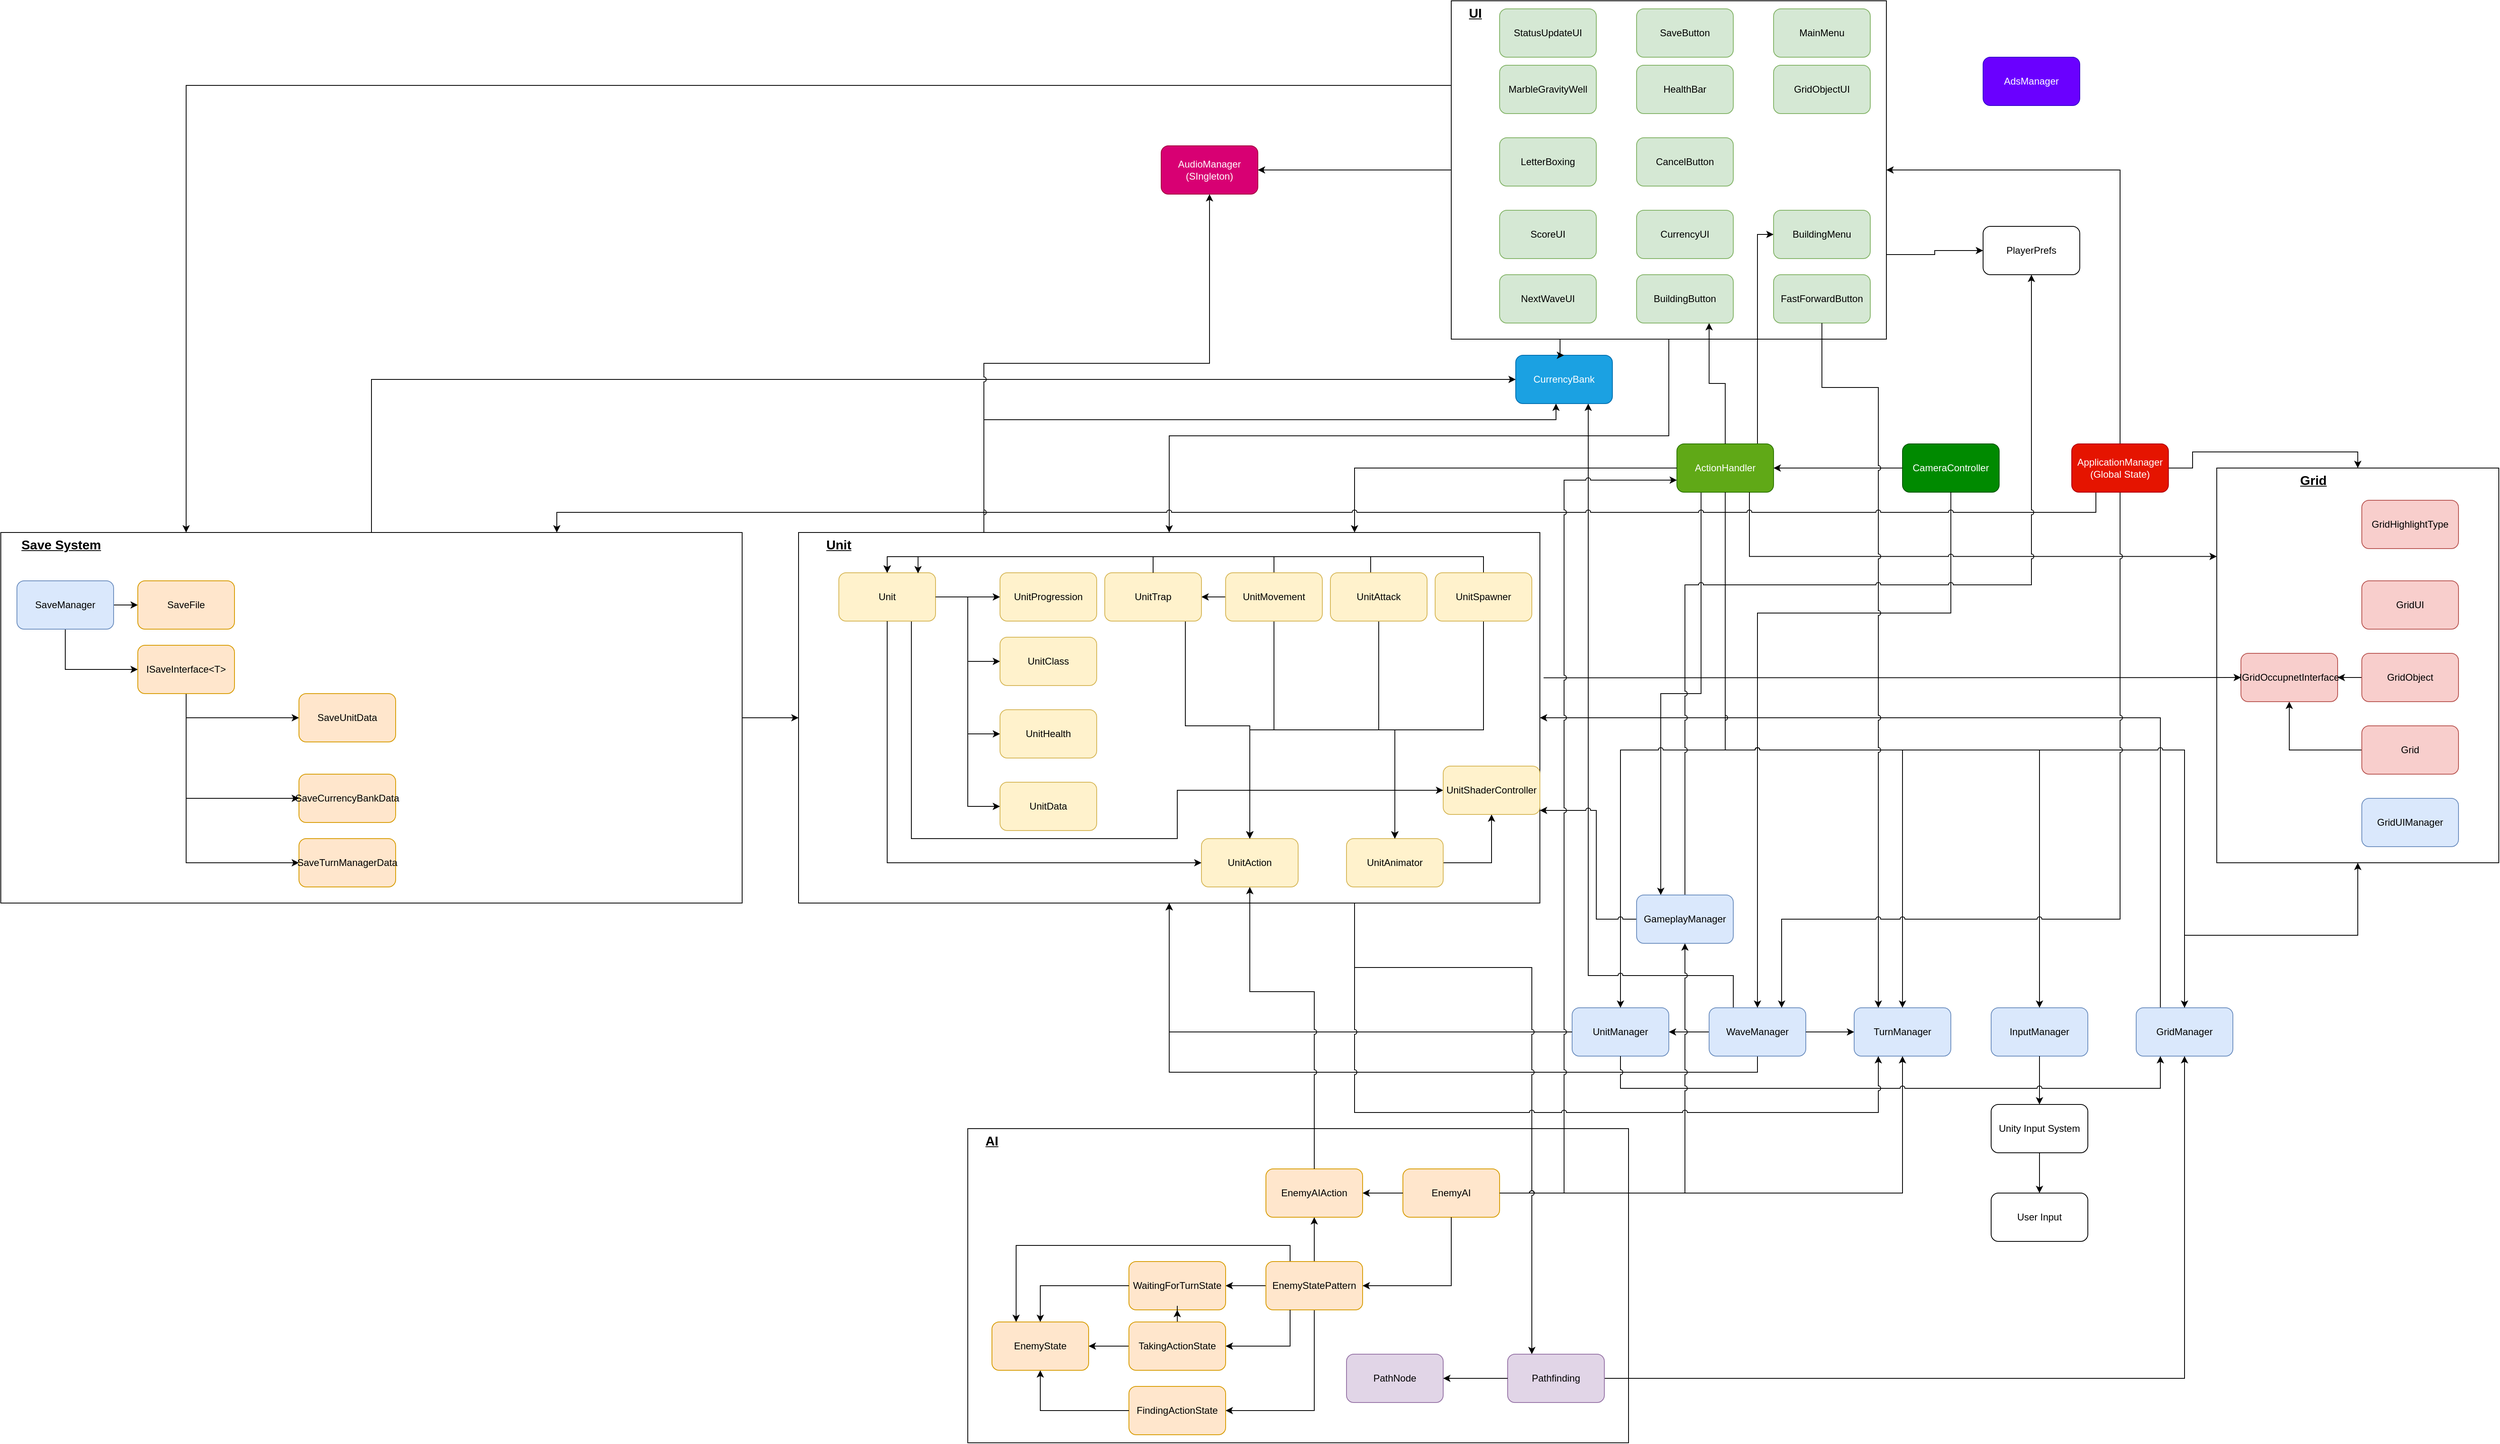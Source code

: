 <mxfile version="24.1.0" type="device">
  <diagram name="Page-1" id="Q-yAtxKkLr_DfTsW5Ip2">
    <mxGraphModel dx="4468" dy="2572" grid="1" gridSize="10" guides="1" tooltips="1" connect="1" arrows="1" fold="1" page="1" pageScale="1" pageWidth="1600" pageHeight="900" math="0" shadow="0">
      <root>
        <mxCell id="0" />
        <mxCell id="1" parent="0" />
        <mxCell id="5rCYG5Pp4PT8a6XN0o9v-87" value="" style="group" parent="1" vertex="1" connectable="0">
          <mxGeometry x="-520" y="210" width="920" height="460" as="geometry" />
        </mxCell>
        <mxCell id="5rCYG5Pp4PT8a6XN0o9v-52" value="" style="rounded=0;whiteSpace=wrap;html=1;fillColor=none;" parent="5rCYG5Pp4PT8a6XN0o9v-87" vertex="1">
          <mxGeometry x="-20" width="920" height="460" as="geometry" />
        </mxCell>
        <mxCell id="E2oBNsR-X7e1rxYXSXUT-29" style="edgeStyle=orthogonalEdgeStyle;rounded=0;orthogonalLoop=1;jettySize=auto;html=1;entryX=0;entryY=0.5;entryDx=0;entryDy=0;exitX=0.75;exitY=1;exitDx=0;exitDy=0;jumpStyle=arc;" parent="5rCYG5Pp4PT8a6XN0o9v-87" source="5rCYG5Pp4PT8a6XN0o9v-3" target="E2oBNsR-X7e1rxYXSXUT-27" edge="1">
          <mxGeometry relative="1" as="geometry">
            <Array as="points">
              <mxPoint x="120" y="380" />
              <mxPoint x="450" y="380" />
              <mxPoint x="450" y="320" />
            </Array>
          </mxGeometry>
        </mxCell>
        <mxCell id="5rCYG5Pp4PT8a6XN0o9v-3" value="Unit" style="rounded=1;whiteSpace=wrap;html=1;fillColor=#fff2cc;strokeColor=#d6b656;" parent="5rCYG5Pp4PT8a6XN0o9v-87" vertex="1">
          <mxGeometry x="30" y="50" width="120" height="60" as="geometry" />
        </mxCell>
        <mxCell id="5rCYG5Pp4PT8a6XN0o9v-4" value="UnitProgression" style="rounded=1;whiteSpace=wrap;html=1;fillColor=#fff2cc;strokeColor=#d6b656;" parent="5rCYG5Pp4PT8a6XN0o9v-87" vertex="1">
          <mxGeometry x="230" y="50" width="120" height="60" as="geometry" />
        </mxCell>
        <mxCell id="5rCYG5Pp4PT8a6XN0o9v-78" style="edgeStyle=orthogonalEdgeStyle;rounded=0;orthogonalLoop=1;jettySize=auto;html=1;" parent="5rCYG5Pp4PT8a6XN0o9v-87" source="5rCYG5Pp4PT8a6XN0o9v-3" target="5rCYG5Pp4PT8a6XN0o9v-4" edge="1">
          <mxGeometry relative="1" as="geometry" />
        </mxCell>
        <mxCell id="5rCYG5Pp4PT8a6XN0o9v-13" value="UnitHealth" style="rounded=1;whiteSpace=wrap;html=1;fillColor=#fff2cc;strokeColor=#d6b656;" parent="5rCYG5Pp4PT8a6XN0o9v-87" vertex="1">
          <mxGeometry x="230" y="220" width="120" height="60" as="geometry" />
        </mxCell>
        <mxCell id="5rCYG5Pp4PT8a6XN0o9v-80" style="edgeStyle=orthogonalEdgeStyle;rounded=0;orthogonalLoop=1;jettySize=auto;html=1;entryX=0;entryY=0.5;entryDx=0;entryDy=0;" parent="5rCYG5Pp4PT8a6XN0o9v-87" source="5rCYG5Pp4PT8a6XN0o9v-3" target="5rCYG5Pp4PT8a6XN0o9v-13" edge="1">
          <mxGeometry relative="1" as="geometry" />
        </mxCell>
        <mxCell id="5rCYG5Pp4PT8a6XN0o9v-14" value="UnitAction" style="rounded=1;whiteSpace=wrap;html=1;fillColor=#fff2cc;strokeColor=#d6b656;" parent="5rCYG5Pp4PT8a6XN0o9v-87" vertex="1">
          <mxGeometry x="480" y="380" width="120" height="60" as="geometry" />
        </mxCell>
        <mxCell id="5rCYG5Pp4PT8a6XN0o9v-85" style="edgeStyle=orthogonalEdgeStyle;rounded=0;orthogonalLoop=1;jettySize=auto;html=1;entryX=0;entryY=0.5;entryDx=0;entryDy=0;exitX=0.5;exitY=1;exitDx=0;exitDy=0;" parent="5rCYG5Pp4PT8a6XN0o9v-87" source="5rCYG5Pp4PT8a6XN0o9v-3" target="5rCYG5Pp4PT8a6XN0o9v-14" edge="1">
          <mxGeometry relative="1" as="geometry" />
        </mxCell>
        <mxCell id="5rCYG5Pp4PT8a6XN0o9v-15" value="UnitData" style="rounded=1;whiteSpace=wrap;html=1;fillColor=#fff2cc;strokeColor=#d6b656;" parent="5rCYG5Pp4PT8a6XN0o9v-87" vertex="1">
          <mxGeometry x="230" y="310" width="120" height="60" as="geometry" />
        </mxCell>
        <mxCell id="5rCYG5Pp4PT8a6XN0o9v-84" style="edgeStyle=orthogonalEdgeStyle;rounded=0;orthogonalLoop=1;jettySize=auto;html=1;entryX=0;entryY=0.5;entryDx=0;entryDy=0;" parent="5rCYG5Pp4PT8a6XN0o9v-87" source="5rCYG5Pp4PT8a6XN0o9v-3" target="5rCYG5Pp4PT8a6XN0o9v-15" edge="1">
          <mxGeometry relative="1" as="geometry" />
        </mxCell>
        <mxCell id="E2oBNsR-X7e1rxYXSXUT-28" style="edgeStyle=orthogonalEdgeStyle;rounded=0;orthogonalLoop=1;jettySize=auto;html=1;exitX=1;exitY=0.5;exitDx=0;exitDy=0;" parent="5rCYG5Pp4PT8a6XN0o9v-87" source="5rCYG5Pp4PT8a6XN0o9v-16" target="E2oBNsR-X7e1rxYXSXUT-27" edge="1">
          <mxGeometry relative="1" as="geometry" />
        </mxCell>
        <mxCell id="5rCYG5Pp4PT8a6XN0o9v-16" value="UnitAnimator" style="rounded=1;whiteSpace=wrap;html=1;fillColor=#fff2cc;strokeColor=#d6b656;" parent="5rCYG5Pp4PT8a6XN0o9v-87" vertex="1">
          <mxGeometry x="660" y="380" width="120" height="60" as="geometry" />
        </mxCell>
        <mxCell id="5rCYG5Pp4PT8a6XN0o9v-74" style="edgeStyle=orthogonalEdgeStyle;rounded=0;orthogonalLoop=1;jettySize=auto;html=1;" parent="5rCYG5Pp4PT8a6XN0o9v-87" source="5rCYG5Pp4PT8a6XN0o9v-17" target="5rCYG5Pp4PT8a6XN0o9v-14" edge="1">
          <mxGeometry relative="1" as="geometry" />
        </mxCell>
        <mxCell id="5rCYG5Pp4PT8a6XN0o9v-81" style="edgeStyle=orthogonalEdgeStyle;rounded=0;orthogonalLoop=1;jettySize=auto;html=1;exitX=0.5;exitY=1;exitDx=0;exitDy=0;" parent="5rCYG5Pp4PT8a6XN0o9v-87" source="5rCYG5Pp4PT8a6XN0o9v-17" target="5rCYG5Pp4PT8a6XN0o9v-16" edge="1">
          <mxGeometry relative="1" as="geometry" />
        </mxCell>
        <mxCell id="dvQrfE8hFfSf3w3koCu_-1" style="edgeStyle=orthogonalEdgeStyle;rounded=0;orthogonalLoop=1;jettySize=auto;html=1;entryX=0.5;entryY=0;entryDx=0;entryDy=0;exitX=0.5;exitY=0;exitDx=0;exitDy=0;" parent="5rCYG5Pp4PT8a6XN0o9v-87" source="5rCYG5Pp4PT8a6XN0o9v-17" target="5rCYG5Pp4PT8a6XN0o9v-3" edge="1">
          <mxGeometry relative="1" as="geometry" />
        </mxCell>
        <mxCell id="F8GhyqX3egMXT2yHGgje-4" style="edgeStyle=orthogonalEdgeStyle;rounded=0;orthogonalLoop=1;jettySize=auto;html=1;entryX=1;entryY=0.5;entryDx=0;entryDy=0;" parent="5rCYG5Pp4PT8a6XN0o9v-87" source="5rCYG5Pp4PT8a6XN0o9v-17" target="F8GhyqX3egMXT2yHGgje-1" edge="1">
          <mxGeometry relative="1" as="geometry" />
        </mxCell>
        <mxCell id="5rCYG5Pp4PT8a6XN0o9v-17" value="UnitMovement" style="rounded=1;whiteSpace=wrap;html=1;fillColor=#fff2cc;strokeColor=#d6b656;" parent="5rCYG5Pp4PT8a6XN0o9v-87" vertex="1">
          <mxGeometry x="510" y="50" width="120" height="60" as="geometry" />
        </mxCell>
        <mxCell id="5rCYG5Pp4PT8a6XN0o9v-75" style="edgeStyle=orthogonalEdgeStyle;rounded=0;orthogonalLoop=1;jettySize=auto;html=1;entryX=0.5;entryY=0;entryDx=0;entryDy=0;exitX=0.5;exitY=1;exitDx=0;exitDy=0;" parent="5rCYG5Pp4PT8a6XN0o9v-87" source="5rCYG5Pp4PT8a6XN0o9v-18" target="5rCYG5Pp4PT8a6XN0o9v-14" edge="1">
          <mxGeometry relative="1" as="geometry" />
        </mxCell>
        <mxCell id="5rCYG5Pp4PT8a6XN0o9v-82" style="edgeStyle=orthogonalEdgeStyle;rounded=0;orthogonalLoop=1;jettySize=auto;html=1;entryX=0.5;entryY=0;entryDx=0;entryDy=0;" parent="5rCYG5Pp4PT8a6XN0o9v-87" source="5rCYG5Pp4PT8a6XN0o9v-18" target="5rCYG5Pp4PT8a6XN0o9v-16" edge="1">
          <mxGeometry relative="1" as="geometry" />
        </mxCell>
        <mxCell id="dvQrfE8hFfSf3w3koCu_-2" style="edgeStyle=orthogonalEdgeStyle;rounded=0;orthogonalLoop=1;jettySize=auto;html=1;entryX=0.5;entryY=0;entryDx=0;entryDy=0;" parent="5rCYG5Pp4PT8a6XN0o9v-87" source="5rCYG5Pp4PT8a6XN0o9v-18" target="5rCYG5Pp4PT8a6XN0o9v-3" edge="1">
          <mxGeometry relative="1" as="geometry">
            <Array as="points">
              <mxPoint x="690" y="30" />
              <mxPoint x="90" y="30" />
            </Array>
          </mxGeometry>
        </mxCell>
        <mxCell id="5rCYG5Pp4PT8a6XN0o9v-18" value="UnitAttack" style="rounded=1;whiteSpace=wrap;html=1;fillColor=#fff2cc;strokeColor=#d6b656;" parent="5rCYG5Pp4PT8a6XN0o9v-87" vertex="1">
          <mxGeometry x="640" y="50" width="120" height="60" as="geometry" />
        </mxCell>
        <mxCell id="5rCYG5Pp4PT8a6XN0o9v-77" style="edgeStyle=orthogonalEdgeStyle;rounded=0;orthogonalLoop=1;jettySize=auto;html=1;entryX=0.5;entryY=0;entryDx=0;entryDy=0;exitX=0.5;exitY=1;exitDx=0;exitDy=0;" parent="5rCYG5Pp4PT8a6XN0o9v-87" source="5rCYG5Pp4PT8a6XN0o9v-19" target="5rCYG5Pp4PT8a6XN0o9v-14" edge="1">
          <mxGeometry relative="1" as="geometry" />
        </mxCell>
        <mxCell id="5rCYG5Pp4PT8a6XN0o9v-86" style="edgeStyle=orthogonalEdgeStyle;rounded=0;orthogonalLoop=1;jettySize=auto;html=1;entryX=0.5;entryY=0;entryDx=0;entryDy=0;" parent="5rCYG5Pp4PT8a6XN0o9v-87" source="5rCYG5Pp4PT8a6XN0o9v-19" target="5rCYG5Pp4PT8a6XN0o9v-16" edge="1">
          <mxGeometry relative="1" as="geometry" />
        </mxCell>
        <mxCell id="dvQrfE8hFfSf3w3koCu_-3" style="edgeStyle=orthogonalEdgeStyle;rounded=0;orthogonalLoop=1;jettySize=auto;html=1;entryX=0.5;entryY=0;entryDx=0;entryDy=0;exitX=0.5;exitY=0;exitDx=0;exitDy=0;" parent="5rCYG5Pp4PT8a6XN0o9v-87" source="5rCYG5Pp4PT8a6XN0o9v-19" target="5rCYG5Pp4PT8a6XN0o9v-3" edge="1">
          <mxGeometry relative="1" as="geometry" />
        </mxCell>
        <mxCell id="5rCYG5Pp4PT8a6XN0o9v-19" value="UnitSpawner" style="rounded=1;whiteSpace=wrap;html=1;fillColor=#fff2cc;strokeColor=#d6b656;" parent="5rCYG5Pp4PT8a6XN0o9v-87" vertex="1">
          <mxGeometry x="770" y="50" width="120" height="60" as="geometry" />
        </mxCell>
        <mxCell id="5rCYG5Pp4PT8a6XN0o9v-34" value="UnitClass" style="rounded=1;whiteSpace=wrap;html=1;fillColor=#fff2cc;strokeColor=#d6b656;" parent="5rCYG5Pp4PT8a6XN0o9v-87" vertex="1">
          <mxGeometry x="230" y="130" width="120" height="60" as="geometry" />
        </mxCell>
        <mxCell id="5rCYG5Pp4PT8a6XN0o9v-79" style="edgeStyle=orthogonalEdgeStyle;rounded=0;orthogonalLoop=1;jettySize=auto;html=1;entryX=0;entryY=0.5;entryDx=0;entryDy=0;" parent="5rCYG5Pp4PT8a6XN0o9v-87" source="5rCYG5Pp4PT8a6XN0o9v-3" target="5rCYG5Pp4PT8a6XN0o9v-34" edge="1">
          <mxGeometry relative="1" as="geometry" />
        </mxCell>
        <mxCell id="5rCYG5Pp4PT8a6XN0o9v-47" value="&lt;font style=&quot;font-size: 16px;&quot;&gt;&lt;b&gt;&lt;u&gt;Unit&lt;/u&gt;&lt;/b&gt;&lt;/font&gt;" style="text;html=1;strokeColor=none;fillColor=none;align=center;verticalAlign=middle;whiteSpace=wrap;rounded=0;" parent="5rCYG5Pp4PT8a6XN0o9v-87" vertex="1">
          <mxGeometry width="60" height="30" as="geometry" />
        </mxCell>
        <mxCell id="E2oBNsR-X7e1rxYXSXUT-27" value="UnitShaderController" style="rounded=1;whiteSpace=wrap;html=1;fillColor=#fff2cc;strokeColor=#d6b656;" parent="5rCYG5Pp4PT8a6XN0o9v-87" vertex="1">
          <mxGeometry x="780" y="290" width="120" height="60" as="geometry" />
        </mxCell>
        <mxCell id="F8GhyqX3egMXT2yHGgje-3" style="edgeStyle=orthogonalEdgeStyle;rounded=0;orthogonalLoop=1;jettySize=auto;html=1;entryX=0.5;entryY=0;entryDx=0;entryDy=0;" parent="5rCYG5Pp4PT8a6XN0o9v-87" source="F8GhyqX3egMXT2yHGgje-1" target="5rCYG5Pp4PT8a6XN0o9v-14" edge="1">
          <mxGeometry relative="1" as="geometry">
            <Array as="points">
              <mxPoint x="460" y="240" />
              <mxPoint x="540" y="240" />
            </Array>
          </mxGeometry>
        </mxCell>
        <mxCell id="F8GhyqX3egMXT2yHGgje-1" value="UnitTrap" style="rounded=1;whiteSpace=wrap;html=1;fillColor=#fff2cc;strokeColor=#d6b656;" parent="5rCYG5Pp4PT8a6XN0o9v-87" vertex="1">
          <mxGeometry x="360" y="50" width="120" height="60" as="geometry" />
        </mxCell>
        <mxCell id="F8GhyqX3egMXT2yHGgje-2" style="edgeStyle=orthogonalEdgeStyle;rounded=0;orthogonalLoop=1;jettySize=auto;html=1;entryX=0.819;entryY=0.012;entryDx=0;entryDy=0;entryPerimeter=0;exitX=0.5;exitY=0;exitDx=0;exitDy=0;" parent="5rCYG5Pp4PT8a6XN0o9v-87" source="F8GhyqX3egMXT2yHGgje-1" target="5rCYG5Pp4PT8a6XN0o9v-3" edge="1">
          <mxGeometry relative="1" as="geometry" />
        </mxCell>
        <mxCell id="hMBRGdZrLUGP0uiqCrP--4" style="edgeStyle=orthogonalEdgeStyle;rounded=0;orthogonalLoop=1;jettySize=auto;html=1;entryX=0.25;entryY=0;entryDx=0;entryDy=0;exitX=0.25;exitY=1;exitDx=0;exitDy=0;" parent="1" source="5rCYG5Pp4PT8a6XN0o9v-1" target="OSTN7p2B52ogBujLfKif-1" edge="1">
          <mxGeometry relative="1" as="geometry" />
        </mxCell>
        <mxCell id="tIl48GBWqWobHh1Hrg0F-12" style="edgeStyle=orthogonalEdgeStyle;rounded=0;orthogonalLoop=1;jettySize=auto;html=1;entryX=0;entryY=0.5;entryDx=0;entryDy=0;" edge="1" parent="1" source="5rCYG5Pp4PT8a6XN0o9v-1" target="5rCYG5Pp4PT8a6XN0o9v-29">
          <mxGeometry relative="1" as="geometry">
            <Array as="points">
              <mxPoint x="650" y="-160" />
            </Array>
          </mxGeometry>
        </mxCell>
        <mxCell id="5rCYG5Pp4PT8a6XN0o9v-1" value="ActionHandler" style="rounded=1;whiteSpace=wrap;html=1;fillColor=#60a917;fontColor=#ffffff;strokeColor=#2D7600;" parent="1" vertex="1">
          <mxGeometry x="550" y="100" width="120" height="60" as="geometry" />
        </mxCell>
        <mxCell id="5rCYG5Pp4PT8a6XN0o9v-45" style="edgeStyle=orthogonalEdgeStyle;rounded=0;orthogonalLoop=1;jettySize=auto;html=1;" parent="1" source="5rCYG5Pp4PT8a6XN0o9v-2" target="5rCYG5Pp4PT8a6XN0o9v-1" edge="1">
          <mxGeometry relative="1" as="geometry" />
        </mxCell>
        <mxCell id="5rCYG5Pp4PT8a6XN0o9v-2" value="CameraController" style="rounded=1;whiteSpace=wrap;html=1;fillColor=#008a00;fontColor=#ffffff;strokeColor=#005700;" parent="1" vertex="1">
          <mxGeometry x="830" y="100" width="120" height="60" as="geometry" />
        </mxCell>
        <mxCell id="5rCYG5Pp4PT8a6XN0o9v-5" value="UnitManager" style="rounded=1;whiteSpace=wrap;html=1;fillColor=#dae8fc;strokeColor=#6c8ebf;" parent="1" vertex="1">
          <mxGeometry x="420" y="800" width="120" height="60" as="geometry" />
        </mxCell>
        <mxCell id="5rCYG5Pp4PT8a6XN0o9v-40" style="edgeStyle=orthogonalEdgeStyle;rounded=0;orthogonalLoop=1;jettySize=auto;html=1;entryX=0.5;entryY=0;entryDx=0;entryDy=0;exitX=0.5;exitY=1;exitDx=0;exitDy=0;jumpStyle=arc;" parent="1" source="5rCYG5Pp4PT8a6XN0o9v-1" target="5rCYG5Pp4PT8a6XN0o9v-5" edge="1">
          <mxGeometry relative="1" as="geometry" />
        </mxCell>
        <mxCell id="OSTN7p2B52ogBujLfKif-2" style="edgeStyle=orthogonalEdgeStyle;rounded=0;orthogonalLoop=1;jettySize=auto;html=1;exitX=0.5;exitY=1;exitDx=0;exitDy=0;" parent="1" source="5rCYG5Pp4PT8a6XN0o9v-6" target="5rCYG5Pp4PT8a6XN0o9v-52" edge="1">
          <mxGeometry relative="1" as="geometry" />
        </mxCell>
        <mxCell id="OSTN7p2B52ogBujLfKif-3" style="edgeStyle=orthogonalEdgeStyle;rounded=0;orthogonalLoop=1;jettySize=auto;html=1;entryX=1;entryY=0.5;entryDx=0;entryDy=0;" parent="1" source="5rCYG5Pp4PT8a6XN0o9v-6" target="5rCYG5Pp4PT8a6XN0o9v-5" edge="1">
          <mxGeometry relative="1" as="geometry" />
        </mxCell>
        <mxCell id="tIl48GBWqWobHh1Hrg0F-9" style="edgeStyle=orthogonalEdgeStyle;rounded=0;orthogonalLoop=1;jettySize=auto;html=1;entryX=0.75;entryY=1;entryDx=0;entryDy=0;exitX=0.25;exitY=0;exitDx=0;exitDy=0;jumpStyle=arc;" edge="1" parent="1" source="5rCYG5Pp4PT8a6XN0o9v-6" target="tIl48GBWqWobHh1Hrg0F-5">
          <mxGeometry relative="1" as="geometry">
            <Array as="points">
              <mxPoint x="620" y="760" />
              <mxPoint x="440" y="760" />
            </Array>
          </mxGeometry>
        </mxCell>
        <mxCell id="5rCYG5Pp4PT8a6XN0o9v-6" value="WaveManager" style="rounded=1;whiteSpace=wrap;html=1;fillColor=#dae8fc;strokeColor=#6c8ebf;" parent="1" vertex="1">
          <mxGeometry x="590" y="800" width="120" height="60" as="geometry" />
        </mxCell>
        <mxCell id="5rCYG5Pp4PT8a6XN0o9v-73" style="edgeStyle=orthogonalEdgeStyle;rounded=0;orthogonalLoop=1;jettySize=auto;html=1;entryX=0.5;entryY=0;entryDx=0;entryDy=0;jumpStyle=arc;exitX=0.5;exitY=1;exitDx=0;exitDy=0;" parent="1" source="5rCYG5Pp4PT8a6XN0o9v-2" target="5rCYG5Pp4PT8a6XN0o9v-6" edge="1">
          <mxGeometry relative="1" as="geometry">
            <Array as="points">
              <mxPoint x="890" y="310" />
              <mxPoint x="650" y="310" />
            </Array>
          </mxGeometry>
        </mxCell>
        <mxCell id="5rCYG5Pp4PT8a6XN0o9v-7" value="TurnManager" style="rounded=1;whiteSpace=wrap;html=1;fillColor=#dae8fc;strokeColor=#6c8ebf;" parent="1" vertex="1">
          <mxGeometry x="770" y="800" width="120" height="60" as="geometry" />
        </mxCell>
        <mxCell id="5rCYG5Pp4PT8a6XN0o9v-35" style="edgeStyle=orthogonalEdgeStyle;rounded=0;orthogonalLoop=1;jettySize=auto;html=1;entryX=0.5;entryY=0;entryDx=0;entryDy=0;exitX=0.5;exitY=1;exitDx=0;exitDy=0;jumpStyle=arc;" parent="1" source="5rCYG5Pp4PT8a6XN0o9v-1" target="5rCYG5Pp4PT8a6XN0o9v-7" edge="1">
          <mxGeometry relative="1" as="geometry" />
        </mxCell>
        <mxCell id="5rCYG5Pp4PT8a6XN0o9v-72" style="edgeStyle=orthogonalEdgeStyle;rounded=0;orthogonalLoop=1;jettySize=auto;html=1;" parent="1" source="5rCYG5Pp4PT8a6XN0o9v-6" target="5rCYG5Pp4PT8a6XN0o9v-7" edge="1">
          <mxGeometry relative="1" as="geometry" />
        </mxCell>
        <mxCell id="5rCYG5Pp4PT8a6XN0o9v-8" value="InputManager" style="rounded=1;whiteSpace=wrap;html=1;fillColor=#dae8fc;strokeColor=#6c8ebf;" parent="1" vertex="1">
          <mxGeometry x="940" y="800" width="120" height="60" as="geometry" />
        </mxCell>
        <mxCell id="5rCYG5Pp4PT8a6XN0o9v-37" style="edgeStyle=orthogonalEdgeStyle;rounded=0;orthogonalLoop=1;jettySize=auto;html=1;entryX=0.5;entryY=0;entryDx=0;entryDy=0;exitX=0.5;exitY=1;exitDx=0;exitDy=0;jumpStyle=arc;" parent="1" source="5rCYG5Pp4PT8a6XN0o9v-1" target="5rCYG5Pp4PT8a6XN0o9v-8" edge="1">
          <mxGeometry relative="1" as="geometry" />
        </mxCell>
        <mxCell id="5rCYG5Pp4PT8a6XN0o9v-9" value="Unity Input System" style="rounded=1;whiteSpace=wrap;html=1;" parent="1" vertex="1">
          <mxGeometry x="940" y="920" width="120" height="60" as="geometry" />
        </mxCell>
        <mxCell id="5rCYG5Pp4PT8a6XN0o9v-10" style="edgeStyle=orthogonalEdgeStyle;rounded=0;orthogonalLoop=1;jettySize=auto;html=1;" parent="1" source="5rCYG5Pp4PT8a6XN0o9v-8" target="5rCYG5Pp4PT8a6XN0o9v-9" edge="1">
          <mxGeometry relative="1" as="geometry" />
        </mxCell>
        <mxCell id="5rCYG5Pp4PT8a6XN0o9v-11" value="User Input" style="rounded=1;whiteSpace=wrap;html=1;" parent="1" vertex="1">
          <mxGeometry x="940" y="1030" width="120" height="60" as="geometry" />
        </mxCell>
        <mxCell id="5rCYG5Pp4PT8a6XN0o9v-12" style="edgeStyle=orthogonalEdgeStyle;rounded=0;orthogonalLoop=1;jettySize=auto;html=1;" parent="1" source="5rCYG5Pp4PT8a6XN0o9v-9" target="5rCYG5Pp4PT8a6XN0o9v-11" edge="1">
          <mxGeometry relative="1" as="geometry" />
        </mxCell>
        <mxCell id="5rCYG5Pp4PT8a6XN0o9v-90" style="edgeStyle=orthogonalEdgeStyle;rounded=0;orthogonalLoop=1;jettySize=auto;html=1;entryX=0.5;entryY=1;entryDx=0;entryDy=0;jumpStyle=arc;" parent="1" source="5rCYG5Pp4PT8a6XN0o9v-20" target="5rCYG5Pp4PT8a6XN0o9v-48" edge="1">
          <mxGeometry relative="1" as="geometry" />
        </mxCell>
        <mxCell id="OSTN7p2B52ogBujLfKif-11" style="edgeStyle=orthogonalEdgeStyle;rounded=0;orthogonalLoop=1;jettySize=auto;html=1;entryX=1;entryY=0.5;entryDx=0;entryDy=0;exitX=0.25;exitY=0;exitDx=0;exitDy=0;" parent="1" source="5rCYG5Pp4PT8a6XN0o9v-20" target="5rCYG5Pp4PT8a6XN0o9v-52" edge="1">
          <mxGeometry relative="1" as="geometry" />
        </mxCell>
        <mxCell id="5rCYG5Pp4PT8a6XN0o9v-20" value="GridManager" style="rounded=1;whiteSpace=wrap;html=1;fillColor=#dae8fc;strokeColor=#6c8ebf;" parent="1" vertex="1">
          <mxGeometry x="1120" y="800" width="120" height="60" as="geometry" />
        </mxCell>
        <mxCell id="5rCYG5Pp4PT8a6XN0o9v-39" style="edgeStyle=orthogonalEdgeStyle;rounded=0;orthogonalLoop=1;jettySize=auto;html=1;exitX=0.5;exitY=1;exitDx=0;exitDy=0;jumpStyle=arc;" parent="1" source="5rCYG5Pp4PT8a6XN0o9v-1" target="5rCYG5Pp4PT8a6XN0o9v-20" edge="1">
          <mxGeometry relative="1" as="geometry">
            <Array as="points">
              <mxPoint x="610" y="480" />
              <mxPoint x="1180" y="480" />
            </Array>
          </mxGeometry>
        </mxCell>
        <mxCell id="5rCYG5Pp4PT8a6XN0o9v-51" style="edgeStyle=orthogonalEdgeStyle;rounded=0;orthogonalLoop=1;jettySize=auto;html=1;entryX=0.75;entryY=1;entryDx=0;entryDy=0;" parent="1" source="5rCYG5Pp4PT8a6XN0o9v-1" target="5rCYG5Pp4PT8a6XN0o9v-27" edge="1">
          <mxGeometry relative="1" as="geometry" />
        </mxCell>
        <mxCell id="5rCYG5Pp4PT8a6XN0o9v-70" style="edgeStyle=orthogonalEdgeStyle;rounded=0;orthogonalLoop=1;jettySize=auto;html=1;entryX=0.75;entryY=0;entryDx=0;entryDy=0;" parent="1" source="5rCYG5Pp4PT8a6XN0o9v-1" target="5rCYG5Pp4PT8a6XN0o9v-52" edge="1">
          <mxGeometry relative="1" as="geometry" />
        </mxCell>
        <mxCell id="5rCYG5Pp4PT8a6XN0o9v-71" style="edgeStyle=orthogonalEdgeStyle;rounded=0;orthogonalLoop=1;jettySize=auto;html=1;entryX=0.5;entryY=1;entryDx=0;entryDy=0;" parent="1" source="5rCYG5Pp4PT8a6XN0o9v-5" target="5rCYG5Pp4PT8a6XN0o9v-52" edge="1">
          <mxGeometry relative="1" as="geometry" />
        </mxCell>
        <mxCell id="5rCYG5Pp4PT8a6XN0o9v-69" style="edgeStyle=orthogonalEdgeStyle;rounded=0;orthogonalLoop=1;jettySize=auto;html=1;entryX=0;entryY=0.224;entryDx=0;entryDy=0;exitX=0.75;exitY=1;exitDx=0;exitDy=0;jumpStyle=arc;entryPerimeter=0;" parent="1" source="5rCYG5Pp4PT8a6XN0o9v-1" target="5rCYG5Pp4PT8a6XN0o9v-48" edge="1">
          <mxGeometry relative="1" as="geometry" />
        </mxCell>
        <mxCell id="5rCYG5Pp4PT8a6XN0o9v-89" style="edgeStyle=orthogonalEdgeStyle;rounded=0;orthogonalLoop=1;jettySize=auto;html=1;" parent="1" source="5rCYG5Pp4PT8a6XN0o9v-49" target="5rCYG5Pp4PT8a6XN0o9v-52" edge="1">
          <mxGeometry relative="1" as="geometry" />
        </mxCell>
        <mxCell id="5rCYG5Pp4PT8a6XN0o9v-106" style="edgeStyle=orthogonalEdgeStyle;rounded=0;orthogonalLoop=1;jettySize=auto;html=1;entryX=0.5;entryY=1;entryDx=0;entryDy=0;jumpStyle=arc;" parent="1" source="5rCYG5Pp4PT8a6XN0o9v-91" target="5rCYG5Pp4PT8a6XN0o9v-20" edge="1">
          <mxGeometry relative="1" as="geometry" />
        </mxCell>
        <mxCell id="5rCYG5Pp4PT8a6XN0o9v-95" style="edgeStyle=orthogonalEdgeStyle;rounded=0;orthogonalLoop=1;jettySize=auto;html=1;entryX=0.5;entryY=1;entryDx=0;entryDy=0;jumpStyle=arc;" parent="1" source="5rCYG5Pp4PT8a6XN0o9v-92" target="5rCYG5Pp4PT8a6XN0o9v-7" edge="1">
          <mxGeometry relative="1" as="geometry" />
        </mxCell>
        <mxCell id="5rCYG5Pp4PT8a6XN0o9v-105" style="edgeStyle=orthogonalEdgeStyle;rounded=0;orthogonalLoop=1;jettySize=auto;html=1;entryX=0.25;entryY=0;entryDx=0;entryDy=0;jumpStyle=arc;exitX=0.75;exitY=1;exitDx=0;exitDy=0;" parent="1" source="5rCYG5Pp4PT8a6XN0o9v-52" target="5rCYG5Pp4PT8a6XN0o9v-91" edge="1">
          <mxGeometry relative="1" as="geometry">
            <Array as="points">
              <mxPoint x="150" y="750" />
              <mxPoint x="370" y="750" />
            </Array>
          </mxGeometry>
        </mxCell>
        <mxCell id="E2oBNsR-X7e1rxYXSXUT-26" value="" style="group" parent="1" vertex="1" connectable="0">
          <mxGeometry x="-330" y="950" width="820" height="390" as="geometry" />
        </mxCell>
        <mxCell id="5rCYG5Pp4PT8a6XN0o9v-96" value="" style="rounded=0;whiteSpace=wrap;html=1;fillColor=none;container=0;" parent="E2oBNsR-X7e1rxYXSXUT-26" vertex="1">
          <mxGeometry width="820" height="390" as="geometry" />
        </mxCell>
        <mxCell id="E2oBNsR-X7e1rxYXSXUT-13" value="WaitingForTurnState" style="rounded=1;whiteSpace=wrap;html=1;fillColor=#ffe6cc;strokeColor=#d79b00;container=0;" parent="E2oBNsR-X7e1rxYXSXUT-26" vertex="1">
          <mxGeometry x="200" y="165" width="120" height="60" as="geometry" />
        </mxCell>
        <mxCell id="E2oBNsR-X7e1rxYXSXUT-14" style="edgeStyle=orthogonalEdgeStyle;rounded=0;orthogonalLoop=1;jettySize=auto;html=1;" parent="E2oBNsR-X7e1rxYXSXUT-26" source="E2oBNsR-X7e1rxYXSXUT-10" target="E2oBNsR-X7e1rxYXSXUT-13" edge="1">
          <mxGeometry relative="1" as="geometry" />
        </mxCell>
        <mxCell id="E2oBNsR-X7e1rxYXSXUT-16" value="FindingActionState" style="rounded=1;whiteSpace=wrap;html=1;fillColor=#ffe6cc;strokeColor=#d79b00;container=0;" parent="E2oBNsR-X7e1rxYXSXUT-26" vertex="1">
          <mxGeometry x="200" y="320" width="120" height="60" as="geometry" />
        </mxCell>
        <mxCell id="E2oBNsR-X7e1rxYXSXUT-18" style="edgeStyle=orthogonalEdgeStyle;rounded=0;orthogonalLoop=1;jettySize=auto;html=1;entryX=1;entryY=0.5;entryDx=0;entryDy=0;exitX=0.5;exitY=1;exitDx=0;exitDy=0;" parent="E2oBNsR-X7e1rxYXSXUT-26" source="E2oBNsR-X7e1rxYXSXUT-10" target="E2oBNsR-X7e1rxYXSXUT-16" edge="1">
          <mxGeometry relative="1" as="geometry" />
        </mxCell>
        <mxCell id="E2oBNsR-X7e1rxYXSXUT-19" value="EnemyState" style="rounded=1;whiteSpace=wrap;html=1;fillColor=#ffe6cc;strokeColor=#d79b00;container=0;" parent="E2oBNsR-X7e1rxYXSXUT-26" vertex="1">
          <mxGeometry x="30" y="240" width="120" height="60" as="geometry" />
        </mxCell>
        <mxCell id="E2oBNsR-X7e1rxYXSXUT-21" style="edgeStyle=orthogonalEdgeStyle;rounded=0;orthogonalLoop=1;jettySize=auto;html=1;entryX=0.5;entryY=0;entryDx=0;entryDy=0;" parent="E2oBNsR-X7e1rxYXSXUT-26" source="E2oBNsR-X7e1rxYXSXUT-13" target="E2oBNsR-X7e1rxYXSXUT-19" edge="1">
          <mxGeometry relative="1" as="geometry" />
        </mxCell>
        <mxCell id="E2oBNsR-X7e1rxYXSXUT-22" style="edgeStyle=orthogonalEdgeStyle;rounded=0;orthogonalLoop=1;jettySize=auto;html=1;entryX=0.5;entryY=1;entryDx=0;entryDy=0;" parent="E2oBNsR-X7e1rxYXSXUT-26" source="E2oBNsR-X7e1rxYXSXUT-16" target="E2oBNsR-X7e1rxYXSXUT-19" edge="1">
          <mxGeometry relative="1" as="geometry" />
        </mxCell>
        <mxCell id="E2oBNsR-X7e1rxYXSXUT-20" style="edgeStyle=orthogonalEdgeStyle;rounded=0;orthogonalLoop=1;jettySize=auto;html=1;" parent="E2oBNsR-X7e1rxYXSXUT-26" source="E2oBNsR-X7e1rxYXSXUT-15" target="E2oBNsR-X7e1rxYXSXUT-19" edge="1">
          <mxGeometry relative="1" as="geometry" />
        </mxCell>
        <mxCell id="E2oBNsR-X7e1rxYXSXUT-23" style="edgeStyle=orthogonalEdgeStyle;rounded=0;orthogonalLoop=1;jettySize=auto;html=1;entryX=0.25;entryY=0;entryDx=0;entryDy=0;exitX=0.25;exitY=0;exitDx=0;exitDy=0;" parent="E2oBNsR-X7e1rxYXSXUT-26" source="E2oBNsR-X7e1rxYXSXUT-10" target="E2oBNsR-X7e1rxYXSXUT-19" edge="1">
          <mxGeometry relative="1" as="geometry" />
        </mxCell>
        <mxCell id="5rCYG5Pp4PT8a6XN0o9v-91" value="Pathfinding" style="rounded=1;whiteSpace=wrap;html=1;fillColor=#e1d5e7;strokeColor=#9673a6;container=0;" parent="E2oBNsR-X7e1rxYXSXUT-26" vertex="1">
          <mxGeometry x="670" y="280" width="120" height="60" as="geometry" />
        </mxCell>
        <mxCell id="5rCYG5Pp4PT8a6XN0o9v-92" value="EnemyAI" style="rounded=1;whiteSpace=wrap;html=1;container=0;fillColor=#ffe6cc;strokeColor=#d79b00;" parent="E2oBNsR-X7e1rxYXSXUT-26" vertex="1">
          <mxGeometry x="540" y="50" width="120" height="60" as="geometry" />
        </mxCell>
        <mxCell id="5rCYG5Pp4PT8a6XN0o9v-93" value="EnemyAIAction" style="rounded=1;whiteSpace=wrap;html=1;container=0;fillColor=#ffe6cc;strokeColor=#d79b00;" parent="E2oBNsR-X7e1rxYXSXUT-26" vertex="1">
          <mxGeometry x="370" y="50" width="120" height="60" as="geometry" />
        </mxCell>
        <mxCell id="5rCYG5Pp4PT8a6XN0o9v-98" value="PathNode" style="rounded=1;whiteSpace=wrap;html=1;fillColor=#e1d5e7;strokeColor=#9673a6;container=0;" parent="E2oBNsR-X7e1rxYXSXUT-26" vertex="1">
          <mxGeometry x="470" y="280" width="120" height="60" as="geometry" />
        </mxCell>
        <mxCell id="5rCYG5Pp4PT8a6XN0o9v-94" style="edgeStyle=orthogonalEdgeStyle;rounded=0;orthogonalLoop=1;jettySize=auto;html=1;entryX=1;entryY=0.5;entryDx=0;entryDy=0;jumpStyle=arc;" parent="E2oBNsR-X7e1rxYXSXUT-26" source="5rCYG5Pp4PT8a6XN0o9v-92" target="5rCYG5Pp4PT8a6XN0o9v-93" edge="1">
          <mxGeometry relative="1" as="geometry" />
        </mxCell>
        <mxCell id="5rCYG5Pp4PT8a6XN0o9v-99" style="edgeStyle=orthogonalEdgeStyle;rounded=0;orthogonalLoop=1;jettySize=auto;html=1;entryX=1;entryY=0.5;entryDx=0;entryDy=0;jumpStyle=arc;" parent="E2oBNsR-X7e1rxYXSXUT-26" source="5rCYG5Pp4PT8a6XN0o9v-91" target="5rCYG5Pp4PT8a6XN0o9v-98" edge="1">
          <mxGeometry relative="1" as="geometry" />
        </mxCell>
        <mxCell id="E2oBNsR-X7e1rxYXSXUT-12" style="edgeStyle=orthogonalEdgeStyle;rounded=0;orthogonalLoop=1;jettySize=auto;html=1;" parent="E2oBNsR-X7e1rxYXSXUT-26" source="E2oBNsR-X7e1rxYXSXUT-10" target="5rCYG5Pp4PT8a6XN0o9v-93" edge="1">
          <mxGeometry relative="1" as="geometry" />
        </mxCell>
        <mxCell id="E2oBNsR-X7e1rxYXSXUT-10" value="EnemyStatePattern" style="rounded=1;whiteSpace=wrap;html=1;fillColor=#ffe6cc;strokeColor=#d79b00;container=0;" parent="E2oBNsR-X7e1rxYXSXUT-26" vertex="1">
          <mxGeometry x="370" y="165" width="120" height="60" as="geometry" />
        </mxCell>
        <mxCell id="E2oBNsR-X7e1rxYXSXUT-11" style="edgeStyle=orthogonalEdgeStyle;rounded=0;orthogonalLoop=1;jettySize=auto;html=1;entryX=1;entryY=0.5;entryDx=0;entryDy=0;exitX=0.5;exitY=1;exitDx=0;exitDy=0;" parent="E2oBNsR-X7e1rxYXSXUT-26" source="5rCYG5Pp4PT8a6XN0o9v-92" target="E2oBNsR-X7e1rxYXSXUT-10" edge="1">
          <mxGeometry relative="1" as="geometry" />
        </mxCell>
        <mxCell id="E2oBNsR-X7e1rxYXSXUT-25" value="" style="edgeStyle=orthogonalEdgeStyle;rounded=0;orthogonalLoop=1;jettySize=auto;html=1;" parent="E2oBNsR-X7e1rxYXSXUT-26" source="E2oBNsR-X7e1rxYXSXUT-15" target="E2oBNsR-X7e1rxYXSXUT-13" edge="1">
          <mxGeometry relative="1" as="geometry" />
        </mxCell>
        <mxCell id="E2oBNsR-X7e1rxYXSXUT-15" value="TakingActionState" style="rounded=1;whiteSpace=wrap;html=1;fillColor=#ffe6cc;strokeColor=#d79b00;container=0;" parent="E2oBNsR-X7e1rxYXSXUT-26" vertex="1">
          <mxGeometry x="200" y="240" width="120" height="60" as="geometry" />
        </mxCell>
        <mxCell id="E2oBNsR-X7e1rxYXSXUT-17" style="edgeStyle=orthogonalEdgeStyle;rounded=0;orthogonalLoop=1;jettySize=auto;html=1;entryX=1;entryY=0.5;entryDx=0;entryDy=0;exitX=0.25;exitY=1;exitDx=0;exitDy=0;" parent="E2oBNsR-X7e1rxYXSXUT-26" source="E2oBNsR-X7e1rxYXSXUT-10" target="E2oBNsR-X7e1rxYXSXUT-15" edge="1">
          <mxGeometry relative="1" as="geometry" />
        </mxCell>
        <mxCell id="5rCYG5Pp4PT8a6XN0o9v-97" value="&lt;u&gt;&lt;b&gt;&lt;font style=&quot;font-size: 16px;&quot;&gt;AI&lt;/font&gt;&lt;/b&gt;&lt;/u&gt;" style="text;html=1;strokeColor=none;fillColor=none;align=center;verticalAlign=middle;whiteSpace=wrap;rounded=0;container=0;" parent="E2oBNsR-X7e1rxYXSXUT-26" vertex="1">
          <mxGeometry width="60" height="30" as="geometry" />
        </mxCell>
        <mxCell id="E2oBNsR-X7e1rxYXSXUT-31" value="" style="group" parent="1" vertex="1" connectable="0">
          <mxGeometry x="410" y="-450" width="400" height="420" as="geometry" />
        </mxCell>
        <mxCell id="5rCYG5Pp4PT8a6XN0o9v-49" value="" style="rounded=0;whiteSpace=wrap;html=1;fillColor=none;" parent="E2oBNsR-X7e1rxYXSXUT-31" vertex="1">
          <mxGeometry x="-140" width="540" height="420" as="geometry" />
        </mxCell>
        <mxCell id="5rCYG5Pp4PT8a6XN0o9v-26" value="HealthBar" style="rounded=1;whiteSpace=wrap;html=1;fillColor=#d5e8d4;strokeColor=#82b366;" parent="E2oBNsR-X7e1rxYXSXUT-31" vertex="1">
          <mxGeometry x="90" y="80" width="120" height="60" as="geometry" />
        </mxCell>
        <mxCell id="5rCYG5Pp4PT8a6XN0o9v-27" value="BuildingButton" style="rounded=1;whiteSpace=wrap;html=1;fillColor=#d5e8d4;strokeColor=#82b366;" parent="E2oBNsR-X7e1rxYXSXUT-31" vertex="1">
          <mxGeometry x="90" y="340" width="120" height="60" as="geometry" />
        </mxCell>
        <mxCell id="5rCYG5Pp4PT8a6XN0o9v-28" value="CancelButton" style="rounded=1;whiteSpace=wrap;html=1;fillColor=#d5e8d4;strokeColor=#82b366;" parent="E2oBNsR-X7e1rxYXSXUT-31" vertex="1">
          <mxGeometry x="90" y="170" width="120" height="60" as="geometry" />
        </mxCell>
        <mxCell id="5rCYG5Pp4PT8a6XN0o9v-29" value="BuildingMenu" style="rounded=1;whiteSpace=wrap;html=1;fillColor=#d5e8d4;strokeColor=#82b366;" parent="E2oBNsR-X7e1rxYXSXUT-31" vertex="1">
          <mxGeometry x="260" y="260" width="120" height="60" as="geometry" />
        </mxCell>
        <mxCell id="5rCYG5Pp4PT8a6XN0o9v-30" value="CurrencyUI" style="rounded=1;whiteSpace=wrap;html=1;fillColor=#d5e8d4;strokeColor=#82b366;" parent="E2oBNsR-X7e1rxYXSXUT-31" vertex="1">
          <mxGeometry x="90" y="260" width="120" height="60" as="geometry" />
        </mxCell>
        <mxCell id="5rCYG5Pp4PT8a6XN0o9v-31" value="GridObjectUI" style="rounded=1;whiteSpace=wrap;html=1;fillColor=#d5e8d4;strokeColor=#82b366;" parent="E2oBNsR-X7e1rxYXSXUT-31" vertex="1">
          <mxGeometry x="260" y="80" width="120" height="60" as="geometry" />
        </mxCell>
        <mxCell id="5rCYG5Pp4PT8a6XN0o9v-32" value="StatusUpdateUI" style="rounded=1;whiteSpace=wrap;html=1;fillColor=#d5e8d4;strokeColor=#82b366;" parent="E2oBNsR-X7e1rxYXSXUT-31" vertex="1">
          <mxGeometry x="-80" y="10" width="120" height="60" as="geometry" />
        </mxCell>
        <mxCell id="E2oBNsR-X7e1rxYXSXUT-30" value="FastForwardButton" style="rounded=1;whiteSpace=wrap;html=1;fillColor=#d5e8d4;strokeColor=#82b366;" parent="E2oBNsR-X7e1rxYXSXUT-31" vertex="1">
          <mxGeometry x="260" y="340" width="120" height="60" as="geometry" />
        </mxCell>
        <mxCell id="8GIG4aWdincUIpCO8D-R-3" value="MainMenu" style="rounded=1;whiteSpace=wrap;html=1;fillColor=#d5e8d4;strokeColor=#82b366;" parent="E2oBNsR-X7e1rxYXSXUT-31" vertex="1">
          <mxGeometry x="260" y="10" width="120" height="60" as="geometry" />
        </mxCell>
        <mxCell id="8GIG4aWdincUIpCO8D-R-4" value="SaveButton" style="rounded=1;whiteSpace=wrap;html=1;fillColor=#d5e8d4;strokeColor=#82b366;" parent="E2oBNsR-X7e1rxYXSXUT-31" vertex="1">
          <mxGeometry x="90" y="10" width="120" height="60" as="geometry" />
        </mxCell>
        <mxCell id="EJfHphO5dhojPKtpZyIT-1" value="NextWaveUI" style="rounded=1;whiteSpace=wrap;html=1;fillColor=#d5e8d4;strokeColor=#82b366;" parent="E2oBNsR-X7e1rxYXSXUT-31" vertex="1">
          <mxGeometry x="-80" y="340" width="120" height="60" as="geometry" />
        </mxCell>
        <mxCell id="hMBRGdZrLUGP0uiqCrP--5" value="ScoreUI" style="rounded=1;whiteSpace=wrap;html=1;fillColor=#d5e8d4;strokeColor=#82b366;" parent="E2oBNsR-X7e1rxYXSXUT-31" vertex="1">
          <mxGeometry x="-80" y="260" width="120" height="60" as="geometry" />
        </mxCell>
        <mxCell id="hMBRGdZrLUGP0uiqCrP--6" value="LetterBoxing" style="rounded=1;whiteSpace=wrap;html=1;fillColor=#d5e8d4;strokeColor=#82b366;" parent="E2oBNsR-X7e1rxYXSXUT-31" vertex="1">
          <mxGeometry x="-80" y="170" width="120" height="60" as="geometry" />
        </mxCell>
        <mxCell id="hMBRGdZrLUGP0uiqCrP--7" value="MarbleGravityWell" style="rounded=1;whiteSpace=wrap;html=1;fillColor=#d5e8d4;strokeColor=#82b366;" parent="E2oBNsR-X7e1rxYXSXUT-31" vertex="1">
          <mxGeometry x="-80" y="80" width="120" height="60" as="geometry" />
        </mxCell>
        <mxCell id="E2oBNsR-X7e1rxYXSXUT-32" style="edgeStyle=orthogonalEdgeStyle;rounded=0;orthogonalLoop=1;jettySize=auto;html=1;entryX=0.25;entryY=0;entryDx=0;entryDy=0;jumpStyle=arc;" parent="1" source="E2oBNsR-X7e1rxYXSXUT-30" target="5rCYG5Pp4PT8a6XN0o9v-7" edge="1">
          <mxGeometry relative="1" as="geometry">
            <Array as="points">
              <mxPoint x="730" y="30" />
              <mxPoint x="800" y="30" />
            </Array>
          </mxGeometry>
        </mxCell>
        <mxCell id="M5sFaCqMI3LGULJpn6zM-2" value="" style="group" parent="1" vertex="1" connectable="0">
          <mxGeometry x="-1530" y="210" width="920" height="460" as="geometry" />
        </mxCell>
        <mxCell id="M5sFaCqMI3LGULJpn6zM-3" value="" style="rounded=0;whiteSpace=wrap;html=1;fillColor=none;" parent="M5sFaCqMI3LGULJpn6zM-2" vertex="1">
          <mxGeometry width="920" height="460" as="geometry" />
        </mxCell>
        <mxCell id="M5sFaCqMI3LGULJpn6zM-27" value="&lt;font style=&quot;font-size: 16px;&quot;&gt;&lt;b&gt;&lt;u&gt;Save System&lt;/u&gt;&lt;/b&gt;&lt;/font&gt;" style="text;html=1;strokeColor=none;fillColor=none;align=center;verticalAlign=middle;whiteSpace=wrap;rounded=0;" parent="M5sFaCqMI3LGULJpn6zM-2" vertex="1">
          <mxGeometry width="150" height="30" as="geometry" />
        </mxCell>
        <mxCell id="M5sFaCqMI3LGULJpn6zM-52" style="edgeStyle=orthogonalEdgeStyle;rounded=0;orthogonalLoop=1;jettySize=auto;html=1;" parent="M5sFaCqMI3LGULJpn6zM-2" source="M5sFaCqMI3LGULJpn6zM-40" target="M5sFaCqMI3LGULJpn6zM-41" edge="1">
          <mxGeometry relative="1" as="geometry" />
        </mxCell>
        <mxCell id="M5sFaCqMI3LGULJpn6zM-53" style="edgeStyle=orthogonalEdgeStyle;rounded=0;orthogonalLoop=1;jettySize=auto;html=1;entryX=0;entryY=0.5;entryDx=0;entryDy=0;exitX=0.5;exitY=1;exitDx=0;exitDy=0;" parent="M5sFaCqMI3LGULJpn6zM-2" source="M5sFaCqMI3LGULJpn6zM-40" target="M5sFaCqMI3LGULJpn6zM-42" edge="1">
          <mxGeometry relative="1" as="geometry" />
        </mxCell>
        <mxCell id="M5sFaCqMI3LGULJpn6zM-40" value="SaveManager" style="rounded=1;whiteSpace=wrap;html=1;fillColor=#dae8fc;strokeColor=#6c8ebf;" parent="M5sFaCqMI3LGULJpn6zM-2" vertex="1">
          <mxGeometry x="20" y="60" width="120" height="60" as="geometry" />
        </mxCell>
        <mxCell id="M5sFaCqMI3LGULJpn6zM-41" value="SaveFile" style="rounded=1;whiteSpace=wrap;html=1;fillColor=#ffe6cc;strokeColor=#d79b00;" parent="M5sFaCqMI3LGULJpn6zM-2" vertex="1">
          <mxGeometry x="170" y="60" width="120" height="60" as="geometry" />
        </mxCell>
        <mxCell id="M5sFaCqMI3LGULJpn6zM-54" style="edgeStyle=orthogonalEdgeStyle;rounded=0;orthogonalLoop=1;jettySize=auto;html=1;exitX=0.5;exitY=1;exitDx=0;exitDy=0;" parent="M5sFaCqMI3LGULJpn6zM-2" source="M5sFaCqMI3LGULJpn6zM-42" target="M5sFaCqMI3LGULJpn6zM-50" edge="1">
          <mxGeometry relative="1" as="geometry" />
        </mxCell>
        <mxCell id="k2wFrJ3f_RFzbmOJsM-f-2" style="edgeStyle=orthogonalEdgeStyle;rounded=0;orthogonalLoop=1;jettySize=auto;html=1;entryX=0;entryY=0.5;entryDx=0;entryDy=0;exitX=0.5;exitY=1;exitDx=0;exitDy=0;" parent="M5sFaCqMI3LGULJpn6zM-2" source="M5sFaCqMI3LGULJpn6zM-42" target="k2wFrJ3f_RFzbmOJsM-f-1" edge="1">
          <mxGeometry relative="1" as="geometry" />
        </mxCell>
        <mxCell id="k2wFrJ3f_RFzbmOJsM-f-4" style="edgeStyle=orthogonalEdgeStyle;rounded=0;orthogonalLoop=1;jettySize=auto;html=1;entryX=0;entryY=0.5;entryDx=0;entryDy=0;exitX=0.5;exitY=1;exitDx=0;exitDy=0;" parent="M5sFaCqMI3LGULJpn6zM-2" source="M5sFaCqMI3LGULJpn6zM-42" target="k2wFrJ3f_RFzbmOJsM-f-3" edge="1">
          <mxGeometry relative="1" as="geometry" />
        </mxCell>
        <mxCell id="M5sFaCqMI3LGULJpn6zM-42" value="ISaveInterface&amp;lt;T&amp;gt;" style="rounded=1;whiteSpace=wrap;html=1;fillColor=#ffe6cc;strokeColor=#d79b00;" parent="M5sFaCqMI3LGULJpn6zM-2" vertex="1">
          <mxGeometry x="170" y="140" width="120" height="60" as="geometry" />
        </mxCell>
        <mxCell id="M5sFaCqMI3LGULJpn6zM-50" value="SaveUnitData" style="rounded=1;whiteSpace=wrap;html=1;fillColor=#ffe6cc;strokeColor=#d79b00;" parent="M5sFaCqMI3LGULJpn6zM-2" vertex="1">
          <mxGeometry x="370" y="200" width="120" height="60" as="geometry" />
        </mxCell>
        <mxCell id="k2wFrJ3f_RFzbmOJsM-f-1" value="SaveCurrencyBankData" style="rounded=1;whiteSpace=wrap;html=1;fillColor=#ffe6cc;strokeColor=#d79b00;" parent="M5sFaCqMI3LGULJpn6zM-2" vertex="1">
          <mxGeometry x="370" y="300" width="120" height="60" as="geometry" />
        </mxCell>
        <mxCell id="k2wFrJ3f_RFzbmOJsM-f-3" value="SaveTurnManagerData" style="rounded=1;whiteSpace=wrap;html=1;fillColor=#ffe6cc;strokeColor=#d79b00;" parent="M5sFaCqMI3LGULJpn6zM-2" vertex="1">
          <mxGeometry x="370" y="380" width="120" height="60" as="geometry" />
        </mxCell>
        <mxCell id="8GIG4aWdincUIpCO8D-R-6" style="edgeStyle=orthogonalEdgeStyle;rounded=0;orthogonalLoop=1;jettySize=auto;html=1;entryX=1;entryY=0.5;entryDx=0;entryDy=0;exitX=0.5;exitY=0;exitDx=0;exitDy=0;" parent="1" source="8GIG4aWdincUIpCO8D-R-1" target="5rCYG5Pp4PT8a6XN0o9v-49" edge="1">
          <mxGeometry relative="1" as="geometry" />
        </mxCell>
        <mxCell id="tIl48GBWqWobHh1Hrg0F-20" style="edgeStyle=orthogonalEdgeStyle;rounded=0;orthogonalLoop=1;jettySize=auto;html=1;entryX=0.5;entryY=0;entryDx=0;entryDy=0;" edge="1" parent="1" source="8GIG4aWdincUIpCO8D-R-1" target="5rCYG5Pp4PT8a6XN0o9v-48">
          <mxGeometry relative="1" as="geometry" />
        </mxCell>
        <mxCell id="tIl48GBWqWobHh1Hrg0F-22" style="edgeStyle=orthogonalEdgeStyle;rounded=0;orthogonalLoop=1;jettySize=auto;html=1;entryX=0.75;entryY=0;entryDx=0;entryDy=0;exitX=0.5;exitY=1;exitDx=0;exitDy=0;jumpStyle=arc;" edge="1" parent="1" source="8GIG4aWdincUIpCO8D-R-1" target="5rCYG5Pp4PT8a6XN0o9v-6">
          <mxGeometry relative="1" as="geometry">
            <Array as="points">
              <mxPoint x="1100" y="690" />
              <mxPoint x="680" y="690" />
            </Array>
          </mxGeometry>
        </mxCell>
        <mxCell id="tIl48GBWqWobHh1Hrg0F-23" style="edgeStyle=orthogonalEdgeStyle;rounded=0;orthogonalLoop=1;jettySize=auto;html=1;entryX=0.75;entryY=0;entryDx=0;entryDy=0;exitX=0.25;exitY=1;exitDx=0;exitDy=0;jumpStyle=arc;" edge="1" parent="1" source="8GIG4aWdincUIpCO8D-R-1" target="M5sFaCqMI3LGULJpn6zM-3">
          <mxGeometry relative="1" as="geometry" />
        </mxCell>
        <mxCell id="8GIG4aWdincUIpCO8D-R-1" value="ApplicationManager&lt;div&gt;(Global State)&lt;/div&gt;" style="rounded=1;whiteSpace=wrap;html=1;fillColor=#e51400;fontColor=#ffffff;strokeColor=#B20000;" parent="1" vertex="1">
          <mxGeometry x="1040" y="100" width="120" height="60" as="geometry" />
        </mxCell>
        <mxCell id="5rCYG5Pp4PT8a6XN0o9v-42" value="&lt;u&gt;&lt;b&gt;&lt;font style=&quot;font-size: 16px;&quot;&gt;UI&lt;/font&gt;&lt;/b&gt;&lt;/u&gt;" style="text;html=1;strokeColor=none;fillColor=none;align=center;verticalAlign=middle;whiteSpace=wrap;rounded=0;" parent="1" vertex="1">
          <mxGeometry x="270" y="-450" width="60" height="30" as="geometry" />
        </mxCell>
        <mxCell id="hMBRGdZrLUGP0uiqCrP--1" style="edgeStyle=orthogonalEdgeStyle;rounded=0;orthogonalLoop=1;jettySize=auto;html=1;entryX=1;entryY=0.75;entryDx=0;entryDy=0;jumpStyle=arc;" parent="1" source="OSTN7p2B52ogBujLfKif-1" target="5rCYG5Pp4PT8a6XN0o9v-52" edge="1">
          <mxGeometry relative="1" as="geometry">
            <Array as="points">
              <mxPoint x="450" y="690" />
              <mxPoint x="450" y="555" />
            </Array>
          </mxGeometry>
        </mxCell>
        <mxCell id="tIl48GBWqWobHh1Hrg0F-15" style="edgeStyle=orthogonalEdgeStyle;rounded=0;orthogonalLoop=1;jettySize=auto;html=1;entryX=0.5;entryY=1;entryDx=0;entryDy=0;exitX=0.5;exitY=0;exitDx=0;exitDy=0;jumpStyle=arc;" edge="1" parent="1" source="OSTN7p2B52ogBujLfKif-1" target="tIl48GBWqWobHh1Hrg0F-13">
          <mxGeometry relative="1" as="geometry" />
        </mxCell>
        <mxCell id="OSTN7p2B52ogBujLfKif-1" value="GameplayManager" style="rounded=1;whiteSpace=wrap;html=1;fillColor=#dae8fc;strokeColor=#6c8ebf;" parent="1" vertex="1">
          <mxGeometry x="500" y="660" width="120" height="60" as="geometry" />
        </mxCell>
        <mxCell id="OSTN7p2B52ogBujLfKif-5" style="edgeStyle=orthogonalEdgeStyle;rounded=0;orthogonalLoop=1;jettySize=auto;html=1;entryX=0.25;entryY=1;entryDx=0;entryDy=0;exitX=0.5;exitY=1;exitDx=0;exitDy=0;jumpStyle=arc;" parent="1" source="5rCYG5Pp4PT8a6XN0o9v-5" target="5rCYG5Pp4PT8a6XN0o9v-20" edge="1">
          <mxGeometry relative="1" as="geometry">
            <Array as="points">
              <mxPoint x="480" y="900" />
              <mxPoint x="1150" y="900" />
            </Array>
          </mxGeometry>
        </mxCell>
        <mxCell id="OSTN7p2B52ogBujLfKif-8" style="edgeStyle=orthogonalEdgeStyle;rounded=0;orthogonalLoop=1;jettySize=auto;html=1;entryX=0;entryY=0.5;entryDx=0;entryDy=0;" parent="1" source="M5sFaCqMI3LGULJpn6zM-3" target="5rCYG5Pp4PT8a6XN0o9v-52" edge="1">
          <mxGeometry relative="1" as="geometry" />
        </mxCell>
        <mxCell id="OSTN7p2B52ogBujLfKif-10" value="" style="group" parent="1" vertex="1" connectable="0">
          <mxGeometry x="1220" y="130" width="350" height="490" as="geometry" />
        </mxCell>
        <mxCell id="5rCYG5Pp4PT8a6XN0o9v-48" value="" style="rounded=0;whiteSpace=wrap;html=1;fillColor=none;" parent="OSTN7p2B52ogBujLfKif-10" vertex="1">
          <mxGeometry width="350" height="490" as="geometry" />
        </mxCell>
        <mxCell id="OSTN7p2B52ogBujLfKif-13" style="edgeStyle=orthogonalEdgeStyle;rounded=0;orthogonalLoop=1;jettySize=auto;html=1;" parent="OSTN7p2B52ogBujLfKif-10" source="5rCYG5Pp4PT8a6XN0o9v-21" target="OSTN7p2B52ogBujLfKif-9" edge="1">
          <mxGeometry relative="1" as="geometry" />
        </mxCell>
        <mxCell id="5rCYG5Pp4PT8a6XN0o9v-21" value="GridObject" style="rounded=1;whiteSpace=wrap;html=1;fillColor=#f8cecc;strokeColor=#b85450;" parent="OSTN7p2B52ogBujLfKif-10" vertex="1">
          <mxGeometry x="180" y="230" width="120" height="60" as="geometry" />
        </mxCell>
        <mxCell id="OSTN7p2B52ogBujLfKif-14" style="edgeStyle=orthogonalEdgeStyle;rounded=0;orthogonalLoop=1;jettySize=auto;html=1;entryX=0.5;entryY=1;entryDx=0;entryDy=0;" parent="OSTN7p2B52ogBujLfKif-10" source="5rCYG5Pp4PT8a6XN0o9v-22" target="OSTN7p2B52ogBujLfKif-9" edge="1">
          <mxGeometry relative="1" as="geometry" />
        </mxCell>
        <mxCell id="5rCYG5Pp4PT8a6XN0o9v-22" value="Grid" style="rounded=1;whiteSpace=wrap;html=1;fillColor=#f8cecc;strokeColor=#b85450;" parent="OSTN7p2B52ogBujLfKif-10" vertex="1">
          <mxGeometry x="180" y="320" width="120" height="60" as="geometry" />
        </mxCell>
        <mxCell id="5rCYG5Pp4PT8a6XN0o9v-23" value="GridUIManager" style="rounded=1;whiteSpace=wrap;html=1;fillColor=#dae8fc;strokeColor=#6c8ebf;" parent="OSTN7p2B52ogBujLfKif-10" vertex="1">
          <mxGeometry x="180" y="410" width="120" height="60" as="geometry" />
        </mxCell>
        <mxCell id="5rCYG5Pp4PT8a6XN0o9v-24" value="GridUI" style="rounded=1;whiteSpace=wrap;html=1;fillColor=#f8cecc;strokeColor=#b85450;" parent="OSTN7p2B52ogBujLfKif-10" vertex="1">
          <mxGeometry x="180" y="140" width="120" height="60" as="geometry" />
        </mxCell>
        <mxCell id="5rCYG5Pp4PT8a6XN0o9v-25" value="GridHighlightType" style="rounded=1;whiteSpace=wrap;html=1;fillColor=#f8cecc;strokeColor=#b85450;" parent="OSTN7p2B52ogBujLfKif-10" vertex="1">
          <mxGeometry x="180" y="40" width="120" height="60" as="geometry" />
        </mxCell>
        <mxCell id="5rCYG5Pp4PT8a6XN0o9v-66" value="&lt;b&gt;&lt;u&gt;&lt;font style=&quot;font-size: 16px;&quot;&gt;Grid&lt;/font&gt;&lt;/u&gt;&lt;/b&gt;" style="text;html=1;strokeColor=none;fillColor=none;align=center;verticalAlign=middle;whiteSpace=wrap;rounded=0;" parent="OSTN7p2B52ogBujLfKif-10" vertex="1">
          <mxGeometry x="90" width="60" height="30" as="geometry" />
        </mxCell>
        <mxCell id="OSTN7p2B52ogBujLfKif-9" value="IGridOccupnetInterface" style="rounded=1;whiteSpace=wrap;html=1;fillColor=#f8cecc;strokeColor=#b85450;" parent="OSTN7p2B52ogBujLfKif-10" vertex="1">
          <mxGeometry x="30" y="230" width="120" height="60" as="geometry" />
        </mxCell>
        <mxCell id="OSTN7p2B52ogBujLfKif-12" style="edgeStyle=orthogonalEdgeStyle;rounded=0;orthogonalLoop=1;jettySize=auto;html=1;entryX=0;entryY=0.5;entryDx=0;entryDy=0;exitX=1.005;exitY=0.392;exitDx=0;exitDy=0;exitPerimeter=0;" parent="1" source="5rCYG5Pp4PT8a6XN0o9v-52" target="OSTN7p2B52ogBujLfKif-9" edge="1">
          <mxGeometry relative="1" as="geometry" />
        </mxCell>
        <mxCell id="tIl48GBWqWobHh1Hrg0F-1" style="edgeStyle=orthogonalEdgeStyle;rounded=0;orthogonalLoop=1;jettySize=auto;html=1;entryX=0.5;entryY=1;entryDx=0;entryDy=0;jumpStyle=arc;" edge="1" parent="1" source="5rCYG5Pp4PT8a6XN0o9v-93" target="5rCYG5Pp4PT8a6XN0o9v-14">
          <mxGeometry relative="1" as="geometry">
            <mxPoint x="70" y="750" as="targetPoint" />
            <Array as="points">
              <mxPoint x="100" y="780" />
              <mxPoint x="20" y="780" />
            </Array>
          </mxGeometry>
        </mxCell>
        <mxCell id="tIl48GBWqWobHh1Hrg0F-2" style="edgeStyle=orthogonalEdgeStyle;rounded=0;orthogonalLoop=1;jettySize=auto;html=1;entryX=0;entryY=0.75;entryDx=0;entryDy=0;jumpStyle=arc;" edge="1" parent="1" source="5rCYG5Pp4PT8a6XN0o9v-92" target="5rCYG5Pp4PT8a6XN0o9v-1">
          <mxGeometry relative="1" as="geometry">
            <Array as="points">
              <mxPoint x="410" y="1030" />
              <mxPoint x="410" y="145" />
            </Array>
          </mxGeometry>
        </mxCell>
        <mxCell id="tIl48GBWqWobHh1Hrg0F-3" style="edgeStyle=orthogonalEdgeStyle;rounded=0;orthogonalLoop=1;jettySize=auto;html=1;entryX=0.5;entryY=1;entryDx=0;entryDy=0;jumpStyle=arc;" edge="1" parent="1" source="5rCYG5Pp4PT8a6XN0o9v-92" target="OSTN7p2B52ogBujLfKif-1">
          <mxGeometry relative="1" as="geometry" />
        </mxCell>
        <mxCell id="tIl48GBWqWobHh1Hrg0F-5" value="CurrencyBank" style="rounded=1;whiteSpace=wrap;html=1;fillColor=#1ba1e2;strokeColor=#006EAF;fontColor=#ffffff;" vertex="1" parent="1">
          <mxGeometry x="350" y="-10" width="120" height="60" as="geometry" />
        </mxCell>
        <mxCell id="tIl48GBWqWobHh1Hrg0F-6" style="edgeStyle=orthogonalEdgeStyle;rounded=0;orthogonalLoop=1;jettySize=auto;html=1;exitX=0.25;exitY=1;exitDx=0;exitDy=0;" edge="1" parent="1" source="5rCYG5Pp4PT8a6XN0o9v-49" target="tIl48GBWqWobHh1Hrg0F-5">
          <mxGeometry relative="1" as="geometry" />
        </mxCell>
        <mxCell id="tIl48GBWqWobHh1Hrg0F-7" style="edgeStyle=orthogonalEdgeStyle;rounded=0;orthogonalLoop=1;jettySize=auto;html=1;entryX=0;entryY=0.5;entryDx=0;entryDy=0;exitX=0.5;exitY=0;exitDx=0;exitDy=0;" edge="1" parent="1" source="M5sFaCqMI3LGULJpn6zM-3" target="tIl48GBWqWobHh1Hrg0F-5">
          <mxGeometry relative="1" as="geometry" />
        </mxCell>
        <mxCell id="tIl48GBWqWobHh1Hrg0F-8" style="edgeStyle=orthogonalEdgeStyle;rounded=0;orthogonalLoop=1;jettySize=auto;html=1;exitX=0.25;exitY=0;exitDx=0;exitDy=0;" edge="1" parent="1" source="5rCYG5Pp4PT8a6XN0o9v-52" target="tIl48GBWqWobHh1Hrg0F-5">
          <mxGeometry relative="1" as="geometry">
            <Array as="points">
              <mxPoint x="-310" y="70" />
              <mxPoint x="400" y="70" />
            </Array>
          </mxGeometry>
        </mxCell>
        <mxCell id="tIl48GBWqWobHh1Hrg0F-11" style="edgeStyle=orthogonalEdgeStyle;rounded=0;orthogonalLoop=1;jettySize=auto;html=1;entryX=0.25;entryY=1;entryDx=0;entryDy=0;exitX=0.75;exitY=1;exitDx=0;exitDy=0;jumpStyle=arc;" edge="1" parent="1" source="5rCYG5Pp4PT8a6XN0o9v-52" target="5rCYG5Pp4PT8a6XN0o9v-7">
          <mxGeometry relative="1" as="geometry">
            <Array as="points">
              <mxPoint x="150" y="930" />
              <mxPoint x="800" y="930" />
            </Array>
          </mxGeometry>
        </mxCell>
        <mxCell id="tIl48GBWqWobHh1Hrg0F-13" value="PlayerPrefs" style="rounded=1;whiteSpace=wrap;html=1;" vertex="1" parent="1">
          <mxGeometry x="930" y="-170" width="120" height="60" as="geometry" />
        </mxCell>
        <mxCell id="tIl48GBWqWobHh1Hrg0F-16" style="edgeStyle=orthogonalEdgeStyle;rounded=0;orthogonalLoop=1;jettySize=auto;html=1;entryX=0;entryY=0.5;entryDx=0;entryDy=0;exitX=1;exitY=0.75;exitDx=0;exitDy=0;" edge="1" parent="1" source="5rCYG5Pp4PT8a6XN0o9v-49" target="tIl48GBWqWobHh1Hrg0F-13">
          <mxGeometry relative="1" as="geometry" />
        </mxCell>
        <mxCell id="tIl48GBWqWobHh1Hrg0F-17" value="AudioManager (SIngleton)" style="rounded=1;whiteSpace=wrap;html=1;fillColor=#d80073;strokeColor=#A50040;fontColor=#ffffff;" vertex="1" parent="1">
          <mxGeometry x="-90" y="-270" width="120" height="60" as="geometry" />
        </mxCell>
        <mxCell id="tIl48GBWqWobHh1Hrg0F-18" style="edgeStyle=orthogonalEdgeStyle;rounded=0;orthogonalLoop=1;jettySize=auto;html=1;entryX=1;entryY=0.5;entryDx=0;entryDy=0;" edge="1" parent="1" source="5rCYG5Pp4PT8a6XN0o9v-49" target="tIl48GBWqWobHh1Hrg0F-17">
          <mxGeometry relative="1" as="geometry" />
        </mxCell>
        <mxCell id="tIl48GBWqWobHh1Hrg0F-19" style="edgeStyle=orthogonalEdgeStyle;rounded=0;orthogonalLoop=1;jettySize=auto;html=1;entryX=0.5;entryY=1;entryDx=0;entryDy=0;exitX=0.25;exitY=0;exitDx=0;exitDy=0;jumpStyle=arc;" edge="1" parent="1" source="5rCYG5Pp4PT8a6XN0o9v-52" target="tIl48GBWqWobHh1Hrg0F-17">
          <mxGeometry relative="1" as="geometry" />
        </mxCell>
        <mxCell id="tIl48GBWqWobHh1Hrg0F-21" value="AdsManager" style="rounded=1;whiteSpace=wrap;html=1;fillColor=#6a00ff;fontColor=#ffffff;strokeColor=#3700CC;" vertex="1" parent="1">
          <mxGeometry x="930" y="-380" width="120" height="60" as="geometry" />
        </mxCell>
        <mxCell id="tIl48GBWqWobHh1Hrg0F-24" style="edgeStyle=orthogonalEdgeStyle;rounded=0;orthogonalLoop=1;jettySize=auto;html=1;entryX=0.25;entryY=0;entryDx=0;entryDy=0;exitX=0;exitY=0.25;exitDx=0;exitDy=0;" edge="1" parent="1" source="5rCYG5Pp4PT8a6XN0o9v-49" target="M5sFaCqMI3LGULJpn6zM-3">
          <mxGeometry relative="1" as="geometry" />
        </mxCell>
      </root>
    </mxGraphModel>
  </diagram>
</mxfile>
